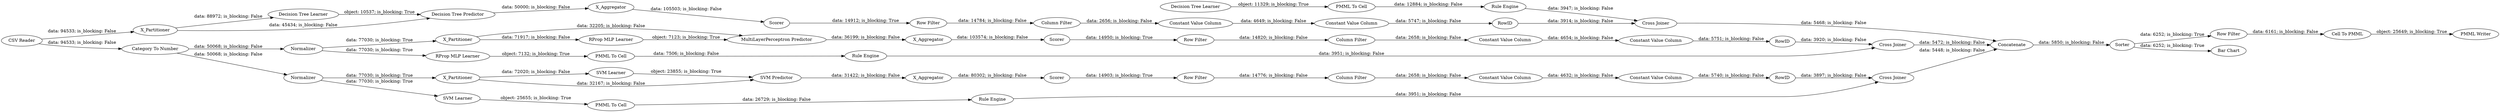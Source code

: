 digraph {
	"-5679140832893718251_31" [label="Decision Tree Learner"]
	"-7629776773035266412_7" [label=X_Aggregator]
	"-6313203868299515323_294" [label="Column Filter"]
	"-7629776773035266412_41" [label=Scorer]
	"-7629776773035266412_32" [label="SVM Predictor"]
	"-5679140832893718251_7" [label=X_Aggregator]
	"-6313203868299515323_292" [label="Constant Value Column"]
	"-779809118539788432_39" [label=Normalizer]
	"3917946918054203953_290" [label="Constant Value Column"]
	"-4428748229345147538_290" [label="Constant Value Column"]
	"-5679140832893718251_2" [label=X_Partitioner]
	"-7629776773035266412_31" [label="SVM Learner"]
	"-7629776773035266412_40" [label=Normalizer]
	"-357320794740149004_2" [label="Category To Number"]
	"-6313203868299515323_290" [label="Constant Value Column"]
	"-4428748229345147538_294" [label="Column Filter"]
	"-357320794740149004_61" [label="PMML Writer"]
	"-779809118539788432_2" [label=X_Partitioner]
	"-7629776773035266412_2" [label=X_Partitioner]
	"8306795025000789806_34" [label="Rule Engine"]
	"-6313203868299515323_293" [label=RowID]
	"4216202393098289504_34" [label="Rule Engine"]
	"3917946918054203953_292" [label="Constant Value Column"]
	"-4551250976147861226_34" [label="PMML To Cell"]
	"-357320794740149004_53" [label="Row Filter"]
	"-4428748229345147538_293" [label=RowID]
	"-4551250976147861226_33" [label="SVM Learner"]
	"-5679140832893718251_38" [label="Cross Joiner"]
	"-779809118539788432_7" [label=X_Aggregator]
	"-4551250976147861226_35" [label="Rule Engine"]
	"-357320794740149004_54" [label="Cell To PMML"]
	"-779809118539788432_31" [label="RProp MLP Learner"]
	"-5679140832893718251_39" [label=Scorer]
	"-779809118539788432_40" [label=Scorer]
	"-6313203868299515323_9" [label="Row Filter"]
	"-779809118539788432_32" [label="MultiLayerPerceptron Predictor"]
	"-4428748229345147538_9" [label="Row Filter"]
	"-779809118539788432_38" [label="Cross Joiner"]
	"-357320794740149004_60" [label=Concatenate]
	"-357320794740149004_1" [label="CSV Reader"]
	"3917946918054203953_294" [label="Column Filter"]
	"8306795025000789806_33" [label="Decision Tree Learner"]
	"3917946918054203953_293" [label=RowID]
	"-7629776773035266412_39" [label="Cross Joiner"]
	"-357320794740149004_52" [label=Sorter]
	"4216202393098289504_22" [label="PMML To Cell"]
	"-5679140832893718251_32" [label="Decision Tree Predictor"]
	"-357320794740149004_59" [label="Bar Chart"]
	"3917946918054203953_9" [label="Row Filter"]
	"8306795025000789806_28" [label="PMML To Cell"]
	"4216202393098289504_35" [label="RProp MLP Learner"]
	"-4428748229345147538_292" [label="Constant Value Column"]
	"-7629776773035266412_40" -> "-7629776773035266412_2" [label="data: 77030; is_blocking: True"]
	"-6313203868299515323_9" -> "-6313203868299515323_294" [label="data: 14820; is_blocking: False"]
	"3917946918054203953_292" -> "3917946918054203953_293" [label="data: 5747; is_blocking: False"]
	"-7629776773035266412_2" -> "-7629776773035266412_31" [label="data: 72020; is_blocking: False"]
	"-4551250976147861226_33" -> "-4551250976147861226_34" [label="object: 25655; is_blocking: True"]
	"-357320794740149004_54" -> "-357320794740149004_61" [label="object: 25649; is_blocking: True"]
	"4216202393098289504_22" -> "4216202393098289504_34" [label="data: 7506; is_blocking: False"]
	"-6313203868299515323_293" -> "-779809118539788432_38" [label="data: 3920; is_blocking: False"]
	"-7629776773035266412_2" -> "-7629776773035266412_32" [label="data: 32167; is_blocking: False"]
	"-357320794740149004_52" -> "-357320794740149004_53" [label="data: 6252; is_blocking: True"]
	"8306795025000789806_33" -> "8306795025000789806_28" [label="object: 11329; is_blocking: True"]
	"8306795025000789806_34" -> "-5679140832893718251_38" [label="data: 3947; is_blocking: False"]
	"-779809118539788432_38" -> "-357320794740149004_60" [label="data: 5472; is_blocking: False"]
	"-7629776773035266412_32" -> "-7629776773035266412_7" [label="data: 31422; is_blocking: False"]
	"-4428748229345147538_292" -> "-4428748229345147538_293" [label="data: 5740; is_blocking: False"]
	"-779809118539788432_31" -> "-779809118539788432_32" [label="object: 7123; is_blocking: True"]
	"-4551250976147861226_35" -> "-7629776773035266412_39" [label="data: 3951; is_blocking: False"]
	"-5679140832893718251_39" -> "3917946918054203953_9" [label="data: 14912; is_blocking: True"]
	"-6313203868299515323_294" -> "-6313203868299515323_290" [label="data: 2658; is_blocking: False"]
	"-5679140832893718251_32" -> "-5679140832893718251_7" [label="data: 50000; is_blocking: False"]
	"3917946918054203953_293" -> "-5679140832893718251_38" [label="data: 3914; is_blocking: False"]
	"-779809118539788432_2" -> "-779809118539788432_32" [label="data: 32205; is_blocking: False"]
	"-5679140832893718251_2" -> "-5679140832893718251_31" [label="data: 88972; is_blocking: False"]
	"-6313203868299515323_292" -> "-6313203868299515323_293" [label="data: 5751; is_blocking: False"]
	"-7629776773035266412_7" -> "-7629776773035266412_41" [label="data: 80302; is_blocking: False"]
	"-7629776773035266412_41" -> "-4428748229345147538_9" [label="data: 14903; is_blocking: True"]
	"-357320794740149004_2" -> "-779809118539788432_39" [label="data: 50068; is_blocking: False"]
	"-7629776773035266412_40" -> "-4551250976147861226_33" [label="data: 77030; is_blocking: True"]
	"-4428748229345147538_290" -> "-4428748229345147538_292" [label="data: 4632; is_blocking: False"]
	"-779809118539788432_40" -> "-6313203868299515323_9" [label="data: 14950; is_blocking: True"]
	"3917946918054203953_290" -> "3917946918054203953_292" [label="data: 4649; is_blocking: False"]
	"-4428748229345147538_294" -> "-4428748229345147538_290" [label="data: 2658; is_blocking: False"]
	"4216202393098289504_34" -> "-779809118539788432_38" [label="data: 3951; is_blocking: False"]
	"-5679140832893718251_7" -> "-5679140832893718251_39" [label="data: 105503; is_blocking: False"]
	"-5679140832893718251_38" -> "-357320794740149004_60" [label="data: 5468; is_blocking: False"]
	"-357320794740149004_1" -> "-357320794740149004_2" [label="data: 94533; is_blocking: False"]
	"-357320794740149004_52" -> "-357320794740149004_59" [label="data: 6252; is_blocking: True"]
	"-357320794740149004_2" -> "-7629776773035266412_40" [label="data: 50068; is_blocking: False"]
	"8306795025000789806_28" -> "8306795025000789806_34" [label="data: 12884; is_blocking: False"]
	"4216202393098289504_35" -> "4216202393098289504_22" [label="object: 7132; is_blocking: True"]
	"-5679140832893718251_2" -> "-5679140832893718251_32" [label="data: 45434; is_blocking: False"]
	"-7629776773035266412_31" -> "-7629776773035266412_32" [label="object: 23855; is_blocking: True"]
	"-4551250976147861226_34" -> "-4551250976147861226_35" [label="data: 26729; is_blocking: False"]
	"-357320794740149004_53" -> "-357320794740149004_54" [label="data: 6161; is_blocking: False"]
	"-6313203868299515323_290" -> "-6313203868299515323_292" [label="data: 4654; is_blocking: False"]
	"-5679140832893718251_31" -> "-5679140832893718251_32" [label="object: 10537; is_blocking: True"]
	"3917946918054203953_9" -> "3917946918054203953_294" [label="data: 14784; is_blocking: False"]
	"-779809118539788432_39" -> "4216202393098289504_35" [label="data: 77030; is_blocking: True"]
	"-779809118539788432_32" -> "-779809118539788432_7" [label="data: 36199; is_blocking: False"]
	"-7629776773035266412_39" -> "-357320794740149004_60" [label="data: 5448; is_blocking: False"]
	"-357320794740149004_60" -> "-357320794740149004_52" [label="data: 5850; is_blocking: False"]
	"-779809118539788432_2" -> "-779809118539788432_31" [label="data: 71917; is_blocking: False"]
	"-779809118539788432_7" -> "-779809118539788432_40" [label="data: 103574; is_blocking: False"]
	"-4428748229345147538_293" -> "-7629776773035266412_39" [label="data: 3897; is_blocking: False"]
	"-4428748229345147538_9" -> "-4428748229345147538_294" [label="data: 14776; is_blocking: False"]
	"3917946918054203953_294" -> "3917946918054203953_290" [label="data: 2656; is_blocking: False"]
	"-779809118539788432_39" -> "-779809118539788432_2" [label="data: 77030; is_blocking: True"]
	"-357320794740149004_1" -> "-5679140832893718251_2" [label="data: 94533; is_blocking: False"]
	rankdir=LR
}
